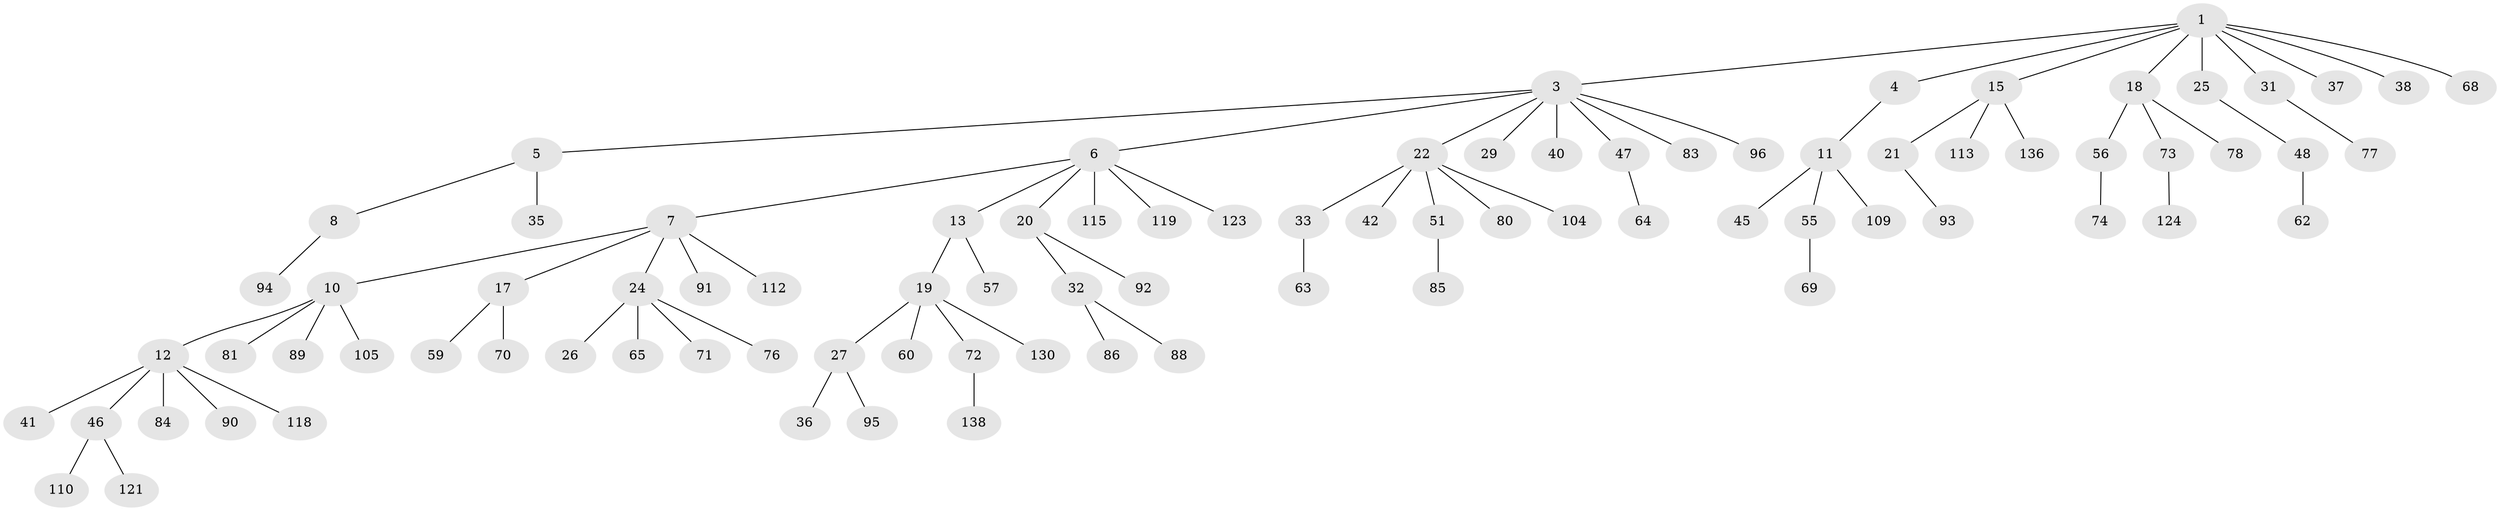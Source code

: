 // original degree distribution, {5: 0.0273972602739726, 6: 0.0273972602739726, 2: 0.2534246575342466, 3: 0.15753424657534246, 7: 0.00684931506849315, 8: 0.00684931506849315, 4: 0.0273972602739726, 1: 0.4931506849315068}
// Generated by graph-tools (version 1.1) at 2025/19/03/04/25 18:19:04]
// undirected, 87 vertices, 86 edges
graph export_dot {
graph [start="1"]
  node [color=gray90,style=filled];
  1 [super="+2+14"];
  3 [super="+9+132"];
  4;
  5;
  6;
  7;
  8;
  10 [super="+43+54"];
  11;
  12;
  13;
  15;
  17;
  18 [super="+50"];
  19 [super="+28"];
  20 [super="+23"];
  21;
  22;
  24 [super="+39"];
  25 [super="+58"];
  26 [super="+133"];
  27;
  29;
  31;
  32;
  33 [super="+49"];
  35;
  36;
  37;
  38 [super="+53"];
  40;
  41;
  42;
  45 [super="+141+127"];
  46 [super="+87+52"];
  47;
  48;
  51 [super="+100"];
  55;
  56;
  57;
  59;
  60 [super="+111"];
  62 [super="+134+99+79"];
  63;
  64 [super="+146"];
  65;
  68;
  69 [super="+117"];
  70 [super="+114"];
  71;
  72 [super="+97"];
  73;
  74;
  76;
  77;
  78 [super="+144"];
  80;
  81 [super="+106"];
  83;
  84 [super="+98"];
  85;
  86;
  88 [super="+102"];
  89;
  90;
  91;
  92;
  93;
  94;
  95;
  96;
  104;
  105;
  109;
  110;
  112;
  113;
  115;
  118 [super="+128"];
  119;
  121;
  123 [super="+125"];
  124;
  130 [super="+143"];
  136;
  138;
  1 -- 25;
  1 -- 37;
  1 -- 38;
  1 -- 18;
  1 -- 3;
  1 -- 4;
  1 -- 68;
  1 -- 15;
  1 -- 31;
  3 -- 5;
  3 -- 6;
  3 -- 96;
  3 -- 83;
  3 -- 22;
  3 -- 40;
  3 -- 29;
  3 -- 47;
  4 -- 11;
  5 -- 8;
  5 -- 35;
  6 -- 7;
  6 -- 13;
  6 -- 20;
  6 -- 115;
  6 -- 119;
  6 -- 123;
  7 -- 10;
  7 -- 17;
  7 -- 24;
  7 -- 91;
  7 -- 112;
  8 -- 94;
  10 -- 12;
  10 -- 81;
  10 -- 89;
  10 -- 105;
  11 -- 45;
  11 -- 55;
  11 -- 109;
  12 -- 41;
  12 -- 46;
  12 -- 84;
  12 -- 90;
  12 -- 118;
  13 -- 19;
  13 -- 57;
  15 -- 21;
  15 -- 113;
  15 -- 136;
  17 -- 59;
  17 -- 70;
  18 -- 73;
  18 -- 56;
  18 -- 78;
  19 -- 27;
  19 -- 60;
  19 -- 72;
  19 -- 130;
  20 -- 32;
  20 -- 92;
  21 -- 93;
  22 -- 33;
  22 -- 42;
  22 -- 51;
  22 -- 80;
  22 -- 104;
  24 -- 26;
  24 -- 65;
  24 -- 76;
  24 -- 71;
  25 -- 48;
  27 -- 36;
  27 -- 95;
  31 -- 77;
  32 -- 86;
  32 -- 88;
  33 -- 63;
  46 -- 121;
  46 -- 110;
  47 -- 64;
  48 -- 62;
  51 -- 85;
  55 -- 69;
  56 -- 74;
  72 -- 138;
  73 -- 124;
}
